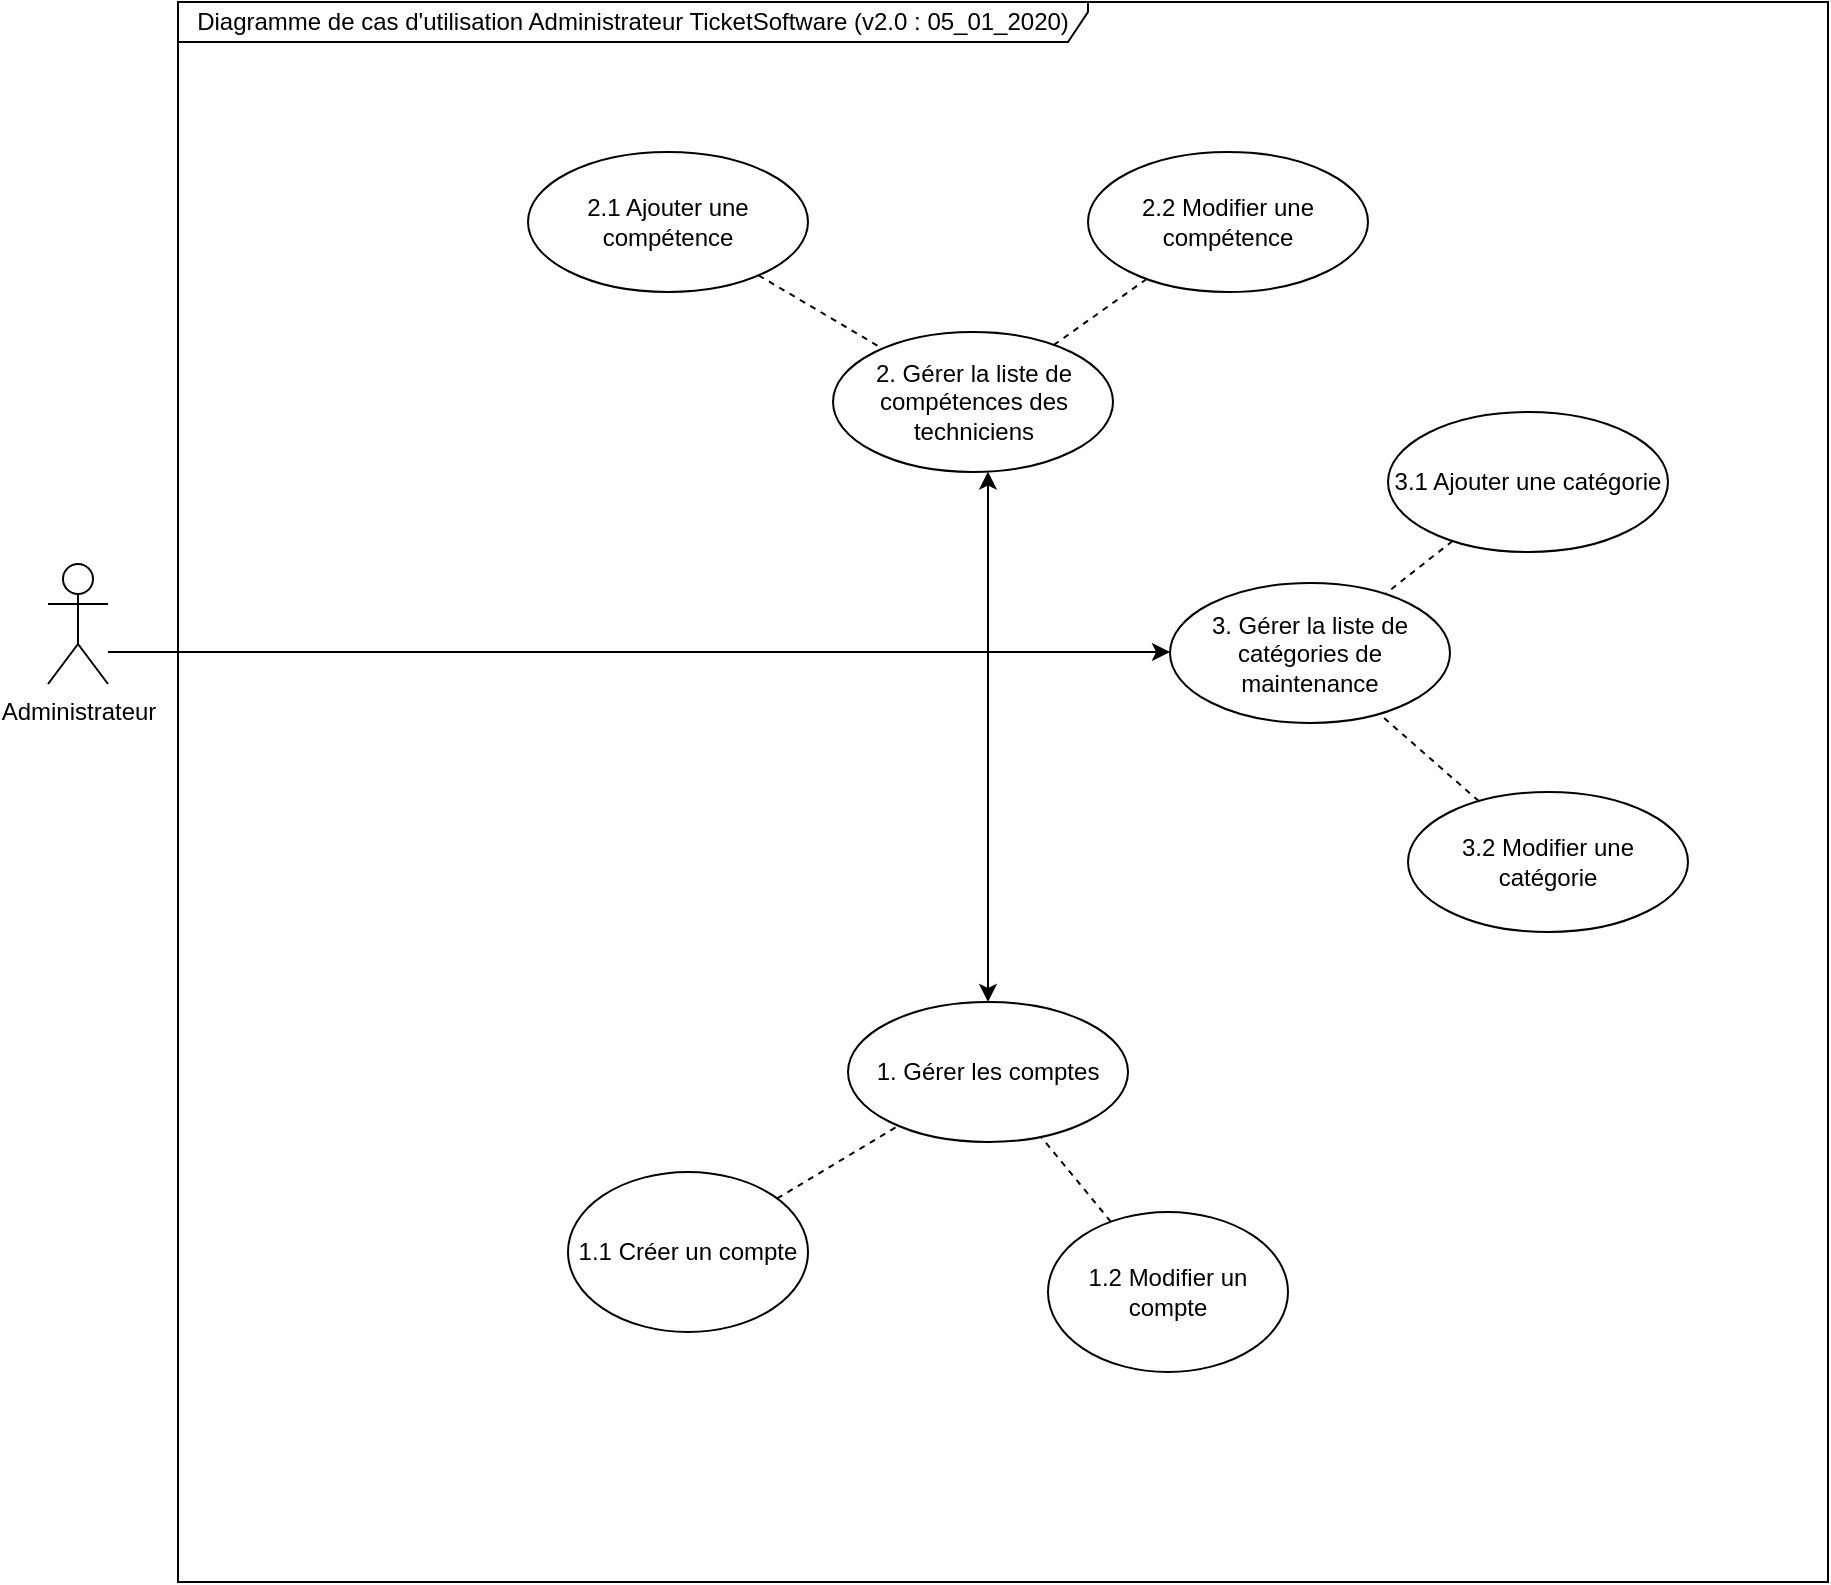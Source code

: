 <mxfile version="12.4.8" type="google"><diagram name="Page-1" id="c4acf3e9-155e-7222-9cf6-157b1a14988f"><mxGraphModel dx="896" dy="904" grid="1" gridSize="10" guides="1" tooltips="1" connect="1" arrows="1" fold="1" page="1" pageScale="1" pageWidth="850" pageHeight="1100" background="#ffffff" math="0" shadow="0"><root><mxCell id="0"/><mxCell id="1" parent="0"/><mxCell id="XKR0tXcn-3UhKVWxdLlG-3" value="Diagramme de cas d'utilisation Administrateur TicketSoftware (v2.0 : 05_01_2020)" style="shape=umlFrame;whiteSpace=wrap;html=1;width=455;height=20;" parent="1" vertex="1"><mxGeometry x="145" y="25" width="825" height="790" as="geometry"/></mxCell><mxCell id="XKR0tXcn-3UhKVWxdLlG-10" style="edgeStyle=orthogonalEdgeStyle;rounded=0;orthogonalLoop=1;jettySize=auto;html=1;strokeColor=#000000;" parent="1" target="XKR0tXcn-3UhKVWxdLlG-8" edge="1"><mxGeometry relative="1" as="geometry"><Array as="points"><mxPoint x="550" y="350"/></Array><mxPoint x="110" y="350" as="sourcePoint"/><mxPoint x="550" y="570" as="targetPoint"/></mxGeometry></mxCell><mxCell id="XKR0tXcn-3UhKVWxdLlG-4" value="Administrateur" style="shape=umlActor;verticalLabelPosition=bottom;labelBackgroundColor=#ffffff;verticalAlign=top;html=1;" parent="1" vertex="1"><mxGeometry x="80" y="306" width="30" height="60" as="geometry"/></mxCell><mxCell id="XKR0tXcn-3UhKVWxdLlG-8" value="1. Gérer les comptes" style="ellipse;whiteSpace=wrap;html=1;" parent="1" vertex="1"><mxGeometry x="480" y="525" width="140" height="70" as="geometry"/></mxCell><mxCell id="R0jyPCe0rA-yu9hkgKrW-4" value="1.1 Créer un compte" style="ellipse;whiteSpace=wrap;html=1;" parent="1" vertex="1"><mxGeometry x="340" y="610" width="120" height="80" as="geometry"/></mxCell><mxCell id="R0jyPCe0rA-yu9hkgKrW-11" value="" style="endArrow=none;dashed=1;html=1;" parent="1" source="R0jyPCe0rA-yu9hkgKrW-4" target="XKR0tXcn-3UhKVWxdLlG-8" edge="1"><mxGeometry width="50" height="50" relative="1" as="geometry"><mxPoint x="385" y="465" as="sourcePoint"/><mxPoint x="442.5" y="465" as="targetPoint"/></mxGeometry></mxCell><mxCell id="9rE-QLNsCWMfOJr4DNJZ-3" value="1.2 Modifier un compte" style="ellipse;whiteSpace=wrap;html=1;" parent="1" vertex="1"><mxGeometry x="580" y="630" width="120" height="80" as="geometry"/></mxCell><mxCell id="9rE-QLNsCWMfOJr4DNJZ-4" value="" style="endArrow=none;dashed=1;html=1;" parent="1" source="9rE-QLNsCWMfOJr4DNJZ-3" target="XKR0tXcn-3UhKVWxdLlG-8" edge="1"><mxGeometry width="50" height="50" relative="1" as="geometry"><mxPoint x="296.835" y="542.82" as="sourcePoint"/><mxPoint x="506.274" y="590.517" as="targetPoint"/></mxGeometry></mxCell><mxCell id="9rE-QLNsCWMfOJr4DNJZ-7" value="2. Gérer la liste de compétences des techniciens" style="ellipse;whiteSpace=wrap;html=1;" parent="1" vertex="1"><mxGeometry x="472.5" y="190" width="140" height="70" as="geometry"/></mxCell><mxCell id="9rE-QLNsCWMfOJr4DNJZ-9" style="edgeStyle=orthogonalEdgeStyle;rounded=0;orthogonalLoop=1;jettySize=auto;html=1;strokeColor=#000000;" parent="1" target="9rE-QLNsCWMfOJr4DNJZ-7" edge="1"><mxGeometry relative="1" as="geometry"><Array as="points"><mxPoint x="550" y="350"/></Array><mxPoint x="110" y="350" as="sourcePoint"/><mxPoint x="550" y="525" as="targetPoint"/></mxGeometry></mxCell><mxCell id="9rE-QLNsCWMfOJr4DNJZ-10" value="2.1 Ajouter une compétence" style="ellipse;whiteSpace=wrap;html=1;" parent="1" vertex="1"><mxGeometry x="320" y="100" width="140" height="70" as="geometry"/></mxCell><mxCell id="9rE-QLNsCWMfOJr4DNJZ-11" value="" style="endArrow=none;dashed=1;html=1;" parent="1" source="9rE-QLNsCWMfOJr4DNJZ-10" target="9rE-QLNsCWMfOJr4DNJZ-7" edge="1"><mxGeometry width="50" height="50" relative="1" as="geometry"><mxPoint x="339.905" y="184.754" as="sourcePoint"/><mxPoint x="440.263" y="180.032" as="targetPoint"/></mxGeometry></mxCell><mxCell id="9rE-QLNsCWMfOJr4DNJZ-12" value="2.2 Modifier une compétence" style="ellipse;whiteSpace=wrap;html=1;" parent="1" vertex="1"><mxGeometry x="600" y="100" width="140" height="70" as="geometry"/></mxCell><mxCell id="9rE-QLNsCWMfOJr4DNJZ-13" value="" style="endArrow=none;dashed=1;html=1;" parent="1" source="9rE-QLNsCWMfOJr4DNJZ-12" target="9rE-QLNsCWMfOJr4DNJZ-7" edge="1"><mxGeometry width="50" height="50" relative="1" as="geometry"><mxPoint x="639.905" y="114.754" as="sourcePoint"/><mxPoint x="576.598" y="190.125" as="targetPoint"/></mxGeometry></mxCell><mxCell id="9rE-QLNsCWMfOJr4DNJZ-16" style="edgeStyle=orthogonalEdgeStyle;rounded=0;orthogonalLoop=1;jettySize=auto;html=1;strokeColor=#000000;" parent="1" target="9rE-QLNsCWMfOJr4DNJZ-17" edge="1"><mxGeometry relative="1" as="geometry"><Array as="points"><mxPoint x="630" y="350"/><mxPoint x="630" y="350"/></Array><mxPoint x="110" y="350" as="sourcePoint"/><mxPoint x="550" y="259.799" as="targetPoint"/></mxGeometry></mxCell><mxCell id="9rE-QLNsCWMfOJr4DNJZ-17" value="3. Gérer la liste de catégories de maintenance" style="ellipse;whiteSpace=wrap;html=1;" parent="1" vertex="1"><mxGeometry x="641" y="315.5" width="140" height="70" as="geometry"/></mxCell><mxCell id="9rE-QLNsCWMfOJr4DNJZ-18" value="3.1 Ajouter une catégorie" style="ellipse;whiteSpace=wrap;html=1;" parent="1" vertex="1"><mxGeometry x="750" y="230" width="140" height="70" as="geometry"/></mxCell><mxCell id="9rE-QLNsCWMfOJr4DNJZ-19" value="3.2 Modifier une catégorie" style="ellipse;whiteSpace=wrap;html=1;" parent="1" vertex="1"><mxGeometry x="760" y="420" width="140" height="70" as="geometry"/></mxCell><mxCell id="9rE-QLNsCWMfOJr4DNJZ-23" value="" style="endArrow=none;dashed=1;html=1;" parent="1" source="9rE-QLNsCWMfOJr4DNJZ-18" target="9rE-QLNsCWMfOJr4DNJZ-17" edge="1"><mxGeometry width="50" height="50" relative="1" as="geometry"><mxPoint x="708.385" y="163.643" as="sourcePoint"/><mxPoint x="604.07" y="211.333" as="targetPoint"/></mxGeometry></mxCell><mxCell id="9rE-QLNsCWMfOJr4DNJZ-24" value="" style="endArrow=none;dashed=1;html=1;" parent="1" source="9rE-QLNsCWMfOJr4DNJZ-19" target="9rE-QLNsCWMfOJr4DNJZ-17" edge="1"><mxGeometry width="50" height="50" relative="1" as="geometry"><mxPoint x="799.017" y="281.885" as="sourcePoint"/><mxPoint x="752.077" y="329.138" as="targetPoint"/></mxGeometry></mxCell></root></mxGraphModel></diagram></mxfile>
